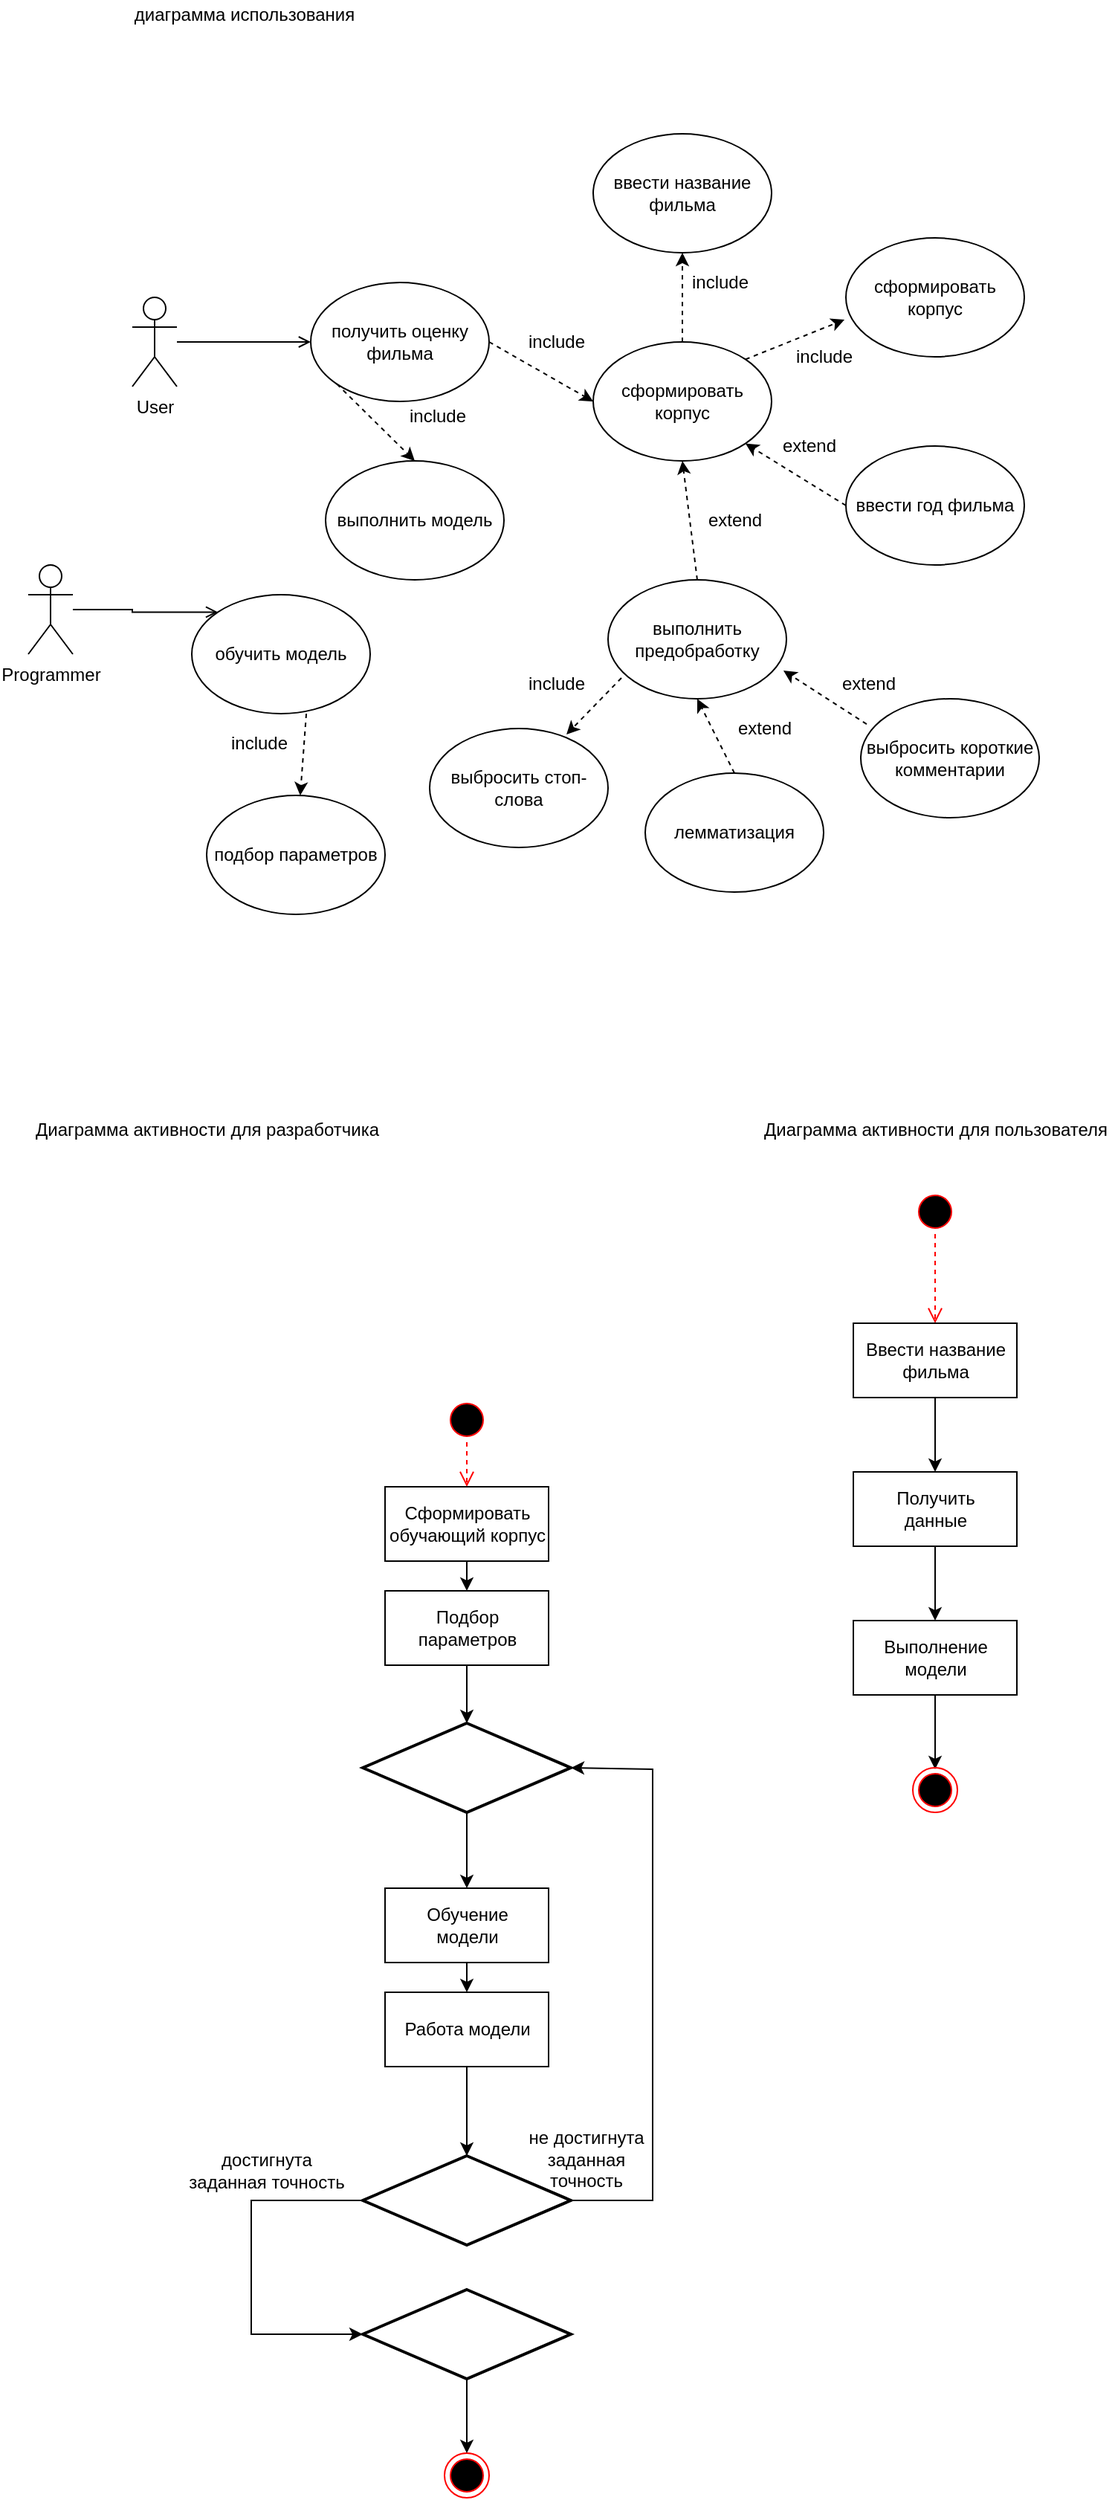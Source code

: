 <mxfile version="17.1.3" type="device"><diagram id="FkChckCO0USJbqfX6CiO" name="Page-1"><mxGraphModel dx="1038" dy="1733" grid="1" gridSize="10" guides="1" tooltips="1" connect="1" arrows="1" fold="1" page="1" pageScale="1" pageWidth="827" pageHeight="1169" math="0" shadow="0"><root><mxCell id="0"/><mxCell id="1" parent="0"/><mxCell id="FRULMuHBaLMT3OfjjqQw-6" style="edgeStyle=orthogonalEdgeStyle;rounded=0;orthogonalLoop=1;jettySize=auto;html=1;entryX=0;entryY=0.5;entryDx=0;entryDy=0;endArrow=open;endFill=0;" parent="1" source="FRULMuHBaLMT3OfjjqQw-1" target="FRULMuHBaLMT3OfjjqQw-4" edge="1"><mxGeometry relative="1" as="geometry"/></mxCell><mxCell id="FRULMuHBaLMT3OfjjqQw-1" value="User" style="shape=umlActor;verticalLabelPosition=bottom;verticalAlign=top;html=1;outlineConnect=0;" parent="1" vertex="1"><mxGeometry x="90" y="150" width="30" height="60" as="geometry"/></mxCell><mxCell id="FRULMuHBaLMT3OfjjqQw-4" value="&lt;div&gt;получить оценку&lt;/div&gt;&lt;div&gt;фильма&lt;br&gt;&lt;/div&gt;" style="ellipse;whiteSpace=wrap;html=1;" parent="1" vertex="1"><mxGeometry x="210" y="140" width="120" height="80" as="geometry"/></mxCell><mxCell id="FRULMuHBaLMT3OfjjqQw-5" value="диаграмма использования" style="text;html=1;align=center;verticalAlign=middle;resizable=0;points=[];autosize=1;strokeColor=none;fillColor=none;" parent="1" vertex="1"><mxGeometry x="85" y="-50" width="160" height="20" as="geometry"/></mxCell><mxCell id="FRULMuHBaLMT3OfjjqQw-7" value="сформировать корпус" style="ellipse;whiteSpace=wrap;html=1;" parent="1" vertex="1"><mxGeometry x="400" y="180" width="120" height="80" as="geometry"/></mxCell><mxCell id="FRULMuHBaLMT3OfjjqQw-8" value="" style="endArrow=classic;html=1;rounded=0;exitX=1;exitY=0.5;exitDx=0;exitDy=0;entryX=0;entryY=0.5;entryDx=0;entryDy=0;dashed=1;" parent="1" source="FRULMuHBaLMT3OfjjqQw-4" target="FRULMuHBaLMT3OfjjqQw-7" edge="1"><mxGeometry width="50" height="50" relative="1" as="geometry"><mxPoint x="390" y="320" as="sourcePoint"/><mxPoint x="440" y="270" as="targetPoint"/></mxGeometry></mxCell><mxCell id="FRULMuHBaLMT3OfjjqQw-9" value="include" style="text;html=1;align=center;verticalAlign=middle;resizable=0;points=[];autosize=1;strokeColor=none;fillColor=none;" parent="1" vertex="1"><mxGeometry x="350" y="170" width="50" height="20" as="geometry"/></mxCell><mxCell id="FRULMuHBaLMT3OfjjqQw-10" value="сформировать корпус" style="ellipse;whiteSpace=wrap;html=1;" parent="1" vertex="1"><mxGeometry x="570" y="110" width="120" height="80" as="geometry"/></mxCell><mxCell id="FRULMuHBaLMT3OfjjqQw-11" value="ввести название фильма" style="ellipse;whiteSpace=wrap;html=1;" parent="1" vertex="1"><mxGeometry x="400" y="40" width="120" height="80" as="geometry"/></mxCell><mxCell id="FRULMuHBaLMT3OfjjqQw-12" value="ввести год фильма" style="ellipse;whiteSpace=wrap;html=1;" parent="1" vertex="1"><mxGeometry x="570" y="250" width="120" height="80" as="geometry"/></mxCell><mxCell id="FRULMuHBaLMT3OfjjqQw-15" value="" style="endArrow=classic;html=1;rounded=0;exitX=0.5;exitY=0;exitDx=0;exitDy=0;entryX=0.5;entryY=1;entryDx=0;entryDy=0;dashed=1;" parent="1" source="FRULMuHBaLMT3OfjjqQw-7" target="FRULMuHBaLMT3OfjjqQw-11" edge="1"><mxGeometry width="50" height="50" relative="1" as="geometry"><mxPoint x="350" y="200" as="sourcePoint"/><mxPoint x="420" y="240" as="targetPoint"/></mxGeometry></mxCell><mxCell id="FRULMuHBaLMT3OfjjqQw-16" value="" style="endArrow=classic;html=1;rounded=0;exitX=1;exitY=0;exitDx=0;exitDy=0;entryX=-0.008;entryY=0.688;entryDx=0;entryDy=0;dashed=1;entryPerimeter=0;" parent="1" source="FRULMuHBaLMT3OfjjqQw-7" target="FRULMuHBaLMT3OfjjqQw-10" edge="1"><mxGeometry width="50" height="50" relative="1" as="geometry"><mxPoint x="360" y="210" as="sourcePoint"/><mxPoint x="430" y="250" as="targetPoint"/></mxGeometry></mxCell><mxCell id="FRULMuHBaLMT3OfjjqQw-17" value="" style="endArrow=classic;html=1;rounded=0;exitX=0;exitY=0.5;exitDx=0;exitDy=0;entryX=1;entryY=1;entryDx=0;entryDy=0;dashed=1;" parent="1" source="FRULMuHBaLMT3OfjjqQw-12" target="FRULMuHBaLMT3OfjjqQw-7" edge="1"><mxGeometry width="50" height="50" relative="1" as="geometry"><mxPoint x="370" y="220" as="sourcePoint"/><mxPoint x="440" y="260" as="targetPoint"/></mxGeometry></mxCell><mxCell id="FRULMuHBaLMT3OfjjqQw-18" value="include" style="text;html=1;align=center;verticalAlign=middle;resizable=0;points=[];autosize=1;strokeColor=none;fillColor=none;" parent="1" vertex="1"><mxGeometry x="460" y="130" width="50" height="20" as="geometry"/></mxCell><mxCell id="FRULMuHBaLMT3OfjjqQw-19" value="include" style="text;html=1;align=center;verticalAlign=middle;resizable=0;points=[];autosize=1;strokeColor=none;fillColor=none;" parent="1" vertex="1"><mxGeometry x="530" y="180" width="50" height="20" as="geometry"/></mxCell><mxCell id="FRULMuHBaLMT3OfjjqQw-20" value="extend" style="text;html=1;align=center;verticalAlign=middle;resizable=0;points=[];autosize=1;strokeColor=none;fillColor=none;" parent="1" vertex="1"><mxGeometry x="520" y="240" width="50" height="20" as="geometry"/></mxCell><mxCell id="FRULMuHBaLMT3OfjjqQw-22" value="выполнить модель" style="ellipse;whiteSpace=wrap;html=1;" parent="1" vertex="1"><mxGeometry x="220" y="260" width="120" height="80" as="geometry"/></mxCell><mxCell id="FRULMuHBaLMT3OfjjqQw-23" value="" style="endArrow=classic;html=1;rounded=0;exitX=0;exitY=1;exitDx=0;exitDy=0;entryX=0.5;entryY=0;entryDx=0;entryDy=0;dashed=1;" parent="1" source="FRULMuHBaLMT3OfjjqQw-4" target="FRULMuHBaLMT3OfjjqQw-22" edge="1"><mxGeometry width="50" height="50" relative="1" as="geometry"><mxPoint x="280" y="230" as="sourcePoint"/><mxPoint x="280" y="270" as="targetPoint"/></mxGeometry></mxCell><mxCell id="FRULMuHBaLMT3OfjjqQw-24" value="include" style="text;html=1;align=center;verticalAlign=middle;resizable=0;points=[];autosize=1;strokeColor=none;fillColor=none;" parent="1" vertex="1"><mxGeometry x="270" y="220" width="50" height="20" as="geometry"/></mxCell><mxCell id="FRULMuHBaLMT3OfjjqQw-25" value="выполнить предобработку" style="ellipse;whiteSpace=wrap;html=1;" parent="1" vertex="1"><mxGeometry x="410" y="340" width="120" height="80" as="geometry"/></mxCell><mxCell id="FRULMuHBaLMT3OfjjqQw-26" value="" style="endArrow=classic;html=1;rounded=0;exitX=0.5;exitY=0;exitDx=0;exitDy=0;entryX=0.5;entryY=1;entryDx=0;entryDy=0;dashed=1;" parent="1" source="FRULMuHBaLMT3OfjjqQw-25" target="FRULMuHBaLMT3OfjjqQw-7" edge="1"><mxGeometry width="50" height="50" relative="1" as="geometry"><mxPoint x="580" y="300" as="sourcePoint"/><mxPoint x="512.426" y="258.284" as="targetPoint"/></mxGeometry></mxCell><mxCell id="FRULMuHBaLMT3OfjjqQw-27" value="extend" style="text;html=1;align=center;verticalAlign=middle;resizable=0;points=[];autosize=1;strokeColor=none;fillColor=none;" parent="1" vertex="1"><mxGeometry x="470" y="290" width="50" height="20" as="geometry"/></mxCell><mxCell id="FRULMuHBaLMT3OfjjqQw-28" value="выбросить стоп-слова" style="ellipse;whiteSpace=wrap;html=1;" parent="1" vertex="1"><mxGeometry x="290" y="440" width="120" height="80" as="geometry"/></mxCell><mxCell id="FRULMuHBaLMT3OfjjqQw-29" value="лемматизация" style="ellipse;whiteSpace=wrap;html=1;" parent="1" vertex="1"><mxGeometry x="435" y="470" width="120" height="80" as="geometry"/></mxCell><mxCell id="FRULMuHBaLMT3OfjjqQw-30" value="выбросить короткие комментарии" style="ellipse;whiteSpace=wrap;html=1;" parent="1" vertex="1"><mxGeometry x="580" y="420" width="120" height="80" as="geometry"/></mxCell><mxCell id="FRULMuHBaLMT3OfjjqQw-31" value="" style="endArrow=classic;html=1;rounded=0;exitX=0.075;exitY=0.825;exitDx=0;exitDy=0;entryX=0.767;entryY=0.05;entryDx=0;entryDy=0;dashed=1;entryPerimeter=0;exitPerimeter=0;" parent="1" source="FRULMuHBaLMT3OfjjqQw-25" target="FRULMuHBaLMT3OfjjqQw-28" edge="1"><mxGeometry width="50" height="50" relative="1" as="geometry"><mxPoint x="480" y="350" as="sourcePoint"/><mxPoint x="470" y="270" as="targetPoint"/></mxGeometry></mxCell><mxCell id="FRULMuHBaLMT3OfjjqQw-32" value="" style="endArrow=classic;html=1;rounded=0;exitX=0.5;exitY=0;exitDx=0;exitDy=0;entryX=0.5;entryY=1;entryDx=0;entryDy=0;dashed=1;" parent="1" source="FRULMuHBaLMT3OfjjqQw-29" target="FRULMuHBaLMT3OfjjqQw-25" edge="1"><mxGeometry width="50" height="50" relative="1" as="geometry"><mxPoint x="490" y="360" as="sourcePoint"/><mxPoint x="480" y="280" as="targetPoint"/></mxGeometry></mxCell><mxCell id="FRULMuHBaLMT3OfjjqQw-33" value="" style="endArrow=classic;html=1;rounded=0;exitX=0.033;exitY=0.213;exitDx=0;exitDy=0;entryX=0.983;entryY=0.763;entryDx=0;entryDy=0;dashed=1;entryPerimeter=0;exitPerimeter=0;" parent="1" source="FRULMuHBaLMT3OfjjqQw-30" target="FRULMuHBaLMT3OfjjqQw-25" edge="1"><mxGeometry width="50" height="50" relative="1" as="geometry"><mxPoint x="500" y="370" as="sourcePoint"/><mxPoint x="490" y="290" as="targetPoint"/></mxGeometry></mxCell><mxCell id="FRULMuHBaLMT3OfjjqQw-34" value="include" style="text;html=1;align=center;verticalAlign=middle;resizable=0;points=[];autosize=1;strokeColor=none;fillColor=none;" parent="1" vertex="1"><mxGeometry x="350" y="400" width="50" height="20" as="geometry"/></mxCell><mxCell id="FRULMuHBaLMT3OfjjqQw-35" value="extend" style="text;html=1;align=center;verticalAlign=middle;resizable=0;points=[];autosize=1;strokeColor=none;fillColor=none;" parent="1" vertex="1"><mxGeometry x="490" y="430" width="50" height="20" as="geometry"/></mxCell><mxCell id="FRULMuHBaLMT3OfjjqQw-36" value="extend" style="text;html=1;align=center;verticalAlign=middle;resizable=0;points=[];autosize=1;strokeColor=none;fillColor=none;" parent="1" vertex="1"><mxGeometry x="560" y="400" width="50" height="20" as="geometry"/></mxCell><mxCell id="FRULMuHBaLMT3OfjjqQw-37" value="Диаграмма активности для разработчика" style="text;html=1;align=center;verticalAlign=middle;resizable=0;points=[];autosize=1;strokeColor=none;fillColor=none;" parent="1" vertex="1"><mxGeometry x="20" y="700" width="240" height="20" as="geometry"/></mxCell><mxCell id="FRULMuHBaLMT3OfjjqQw-38" value="Programmer" style="shape=umlActor;verticalLabelPosition=bottom;verticalAlign=top;html=1;outlineConnect=0;" parent="1" vertex="1"><mxGeometry x="20" y="330" width="30" height="60" as="geometry"/></mxCell><mxCell id="FRULMuHBaLMT3OfjjqQw-39" value="обучить модель" style="ellipse;whiteSpace=wrap;html=1;" parent="1" vertex="1"><mxGeometry x="130" y="350" width="120" height="80" as="geometry"/></mxCell><mxCell id="FRULMuHBaLMT3OfjjqQw-40" style="edgeStyle=orthogonalEdgeStyle;rounded=0;orthogonalLoop=1;jettySize=auto;html=1;endArrow=open;endFill=0;entryX=0;entryY=0;entryDx=0;entryDy=0;" parent="1" source="FRULMuHBaLMT3OfjjqQw-38" target="FRULMuHBaLMT3OfjjqQw-39" edge="1"><mxGeometry relative="1" as="geometry"><mxPoint x="130" y="190" as="sourcePoint"/><mxPoint x="150" y="370" as="targetPoint"/></mxGeometry></mxCell><mxCell id="FRULMuHBaLMT3OfjjqQw-41" value="" style="endArrow=classic;html=1;rounded=0;exitX=0.642;exitY=1;exitDx=0;exitDy=0;dashed=1;exitPerimeter=0;" parent="1" source="FRULMuHBaLMT3OfjjqQw-39" target="FRULMuHBaLMT3OfjjqQw-42" edge="1"><mxGeometry width="50" height="50" relative="1" as="geometry"><mxPoint x="280" y="230" as="sourcePoint"/><mxPoint x="280" y="280" as="targetPoint"/></mxGeometry></mxCell><mxCell id="FRULMuHBaLMT3OfjjqQw-42" value="подбор параметров" style="ellipse;whiteSpace=wrap;html=1;" parent="1" vertex="1"><mxGeometry x="140" y="485" width="120" height="80" as="geometry"/></mxCell><mxCell id="FRULMuHBaLMT3OfjjqQw-43" value="include" style="text;html=1;align=center;verticalAlign=middle;resizable=0;points=[];autosize=1;strokeColor=none;fillColor=none;" parent="1" vertex="1"><mxGeometry x="150" y="440" width="50" height="20" as="geometry"/></mxCell><mxCell id="FRULMuHBaLMT3OfjjqQw-47" value="" style="ellipse;html=1;shape=startState;fillColor=#000000;strokeColor=#ff0000;" parent="1" vertex="1"><mxGeometry x="300" y="890" width="30" height="30" as="geometry"/></mxCell><mxCell id="FRULMuHBaLMT3OfjjqQw-48" value="" style="edgeStyle=orthogonalEdgeStyle;html=1;verticalAlign=bottom;endArrow=open;endSize=8;strokeColor=#ff0000;rounded=0;dashed=1;entryX=0.5;entryY=0;entryDx=0;entryDy=0;" parent="1" source="FRULMuHBaLMT3OfjjqQw-47" target="FRULMuHBaLMT3OfjjqQw-49" edge="1"><mxGeometry relative="1" as="geometry"><mxPoint x="315" y="920" as="targetPoint"/></mxGeometry></mxCell><mxCell id="FRULMuHBaLMT3OfjjqQw-49" value="&lt;div&gt;Сформировать&lt;/div&gt;&lt;div&gt;обучающий корпус&lt;br&gt;&lt;/div&gt;" style="html=1;" parent="1" vertex="1"><mxGeometry x="260" y="950" width="110" height="50" as="geometry"/></mxCell><mxCell id="FRULMuHBaLMT3OfjjqQw-50" value="&lt;div&gt;Подбор &lt;br&gt;&lt;/div&gt;&lt;div&gt;параметров&lt;/div&gt;" style="html=1;" parent="1" vertex="1"><mxGeometry x="260" y="1020" width="110" height="50" as="geometry"/></mxCell><mxCell id="FRULMuHBaLMT3OfjjqQw-52" value="" style="endArrow=classic;html=1;rounded=0;exitX=0.5;exitY=1;exitDx=0;exitDy=0;entryX=0.5;entryY=0;entryDx=0;entryDy=0;" parent="1" source="FRULMuHBaLMT3OfjjqQw-49" target="FRULMuHBaLMT3OfjjqQw-50" edge="1"><mxGeometry width="50" height="50" relative="1" as="geometry"><mxPoint x="480" y="1050" as="sourcePoint"/><mxPoint x="530" y="1000" as="targetPoint"/></mxGeometry></mxCell><mxCell id="FRULMuHBaLMT3OfjjqQw-53" value="&lt;div&gt;Обучение&lt;/div&gt;&lt;div&gt;модели&lt;br&gt;&lt;/div&gt;" style="html=1;" parent="1" vertex="1"><mxGeometry x="260" y="1220" width="110" height="50" as="geometry"/></mxCell><mxCell id="FRULMuHBaLMT3OfjjqQw-54" value="" style="endArrow=classic;html=1;rounded=0;exitX=0.5;exitY=1;exitDx=0;exitDy=0;entryX=0.5;entryY=0;entryDx=0;entryDy=0;entryPerimeter=0;" parent="1" source="FRULMuHBaLMT3OfjjqQw-50" target="FRULMuHBaLMT3OfjjqQw-84" edge="1"><mxGeometry width="50" height="50" relative="1" as="geometry"><mxPoint x="325" y="900" as="sourcePoint"/><mxPoint x="325" y="950" as="targetPoint"/></mxGeometry></mxCell><mxCell id="FRULMuHBaLMT3OfjjqQw-55" value="Работа модели" style="html=1;" parent="1" vertex="1"><mxGeometry x="260" y="1290" width="110" height="50" as="geometry"/></mxCell><mxCell id="FRULMuHBaLMT3OfjjqQw-56" value="" style="endArrow=classic;html=1;rounded=0;exitX=0.5;exitY=1;exitDx=0;exitDy=0;entryX=0.5;entryY=0;entryDx=0;entryDy=0;" parent="1" source="FRULMuHBaLMT3OfjjqQw-53" target="FRULMuHBaLMT3OfjjqQw-55" edge="1"><mxGeometry width="50" height="50" relative="1" as="geometry"><mxPoint x="325" y="1150" as="sourcePoint"/><mxPoint x="325" y="1200" as="targetPoint"/></mxGeometry></mxCell><mxCell id="FRULMuHBaLMT3OfjjqQw-57" value="" style="strokeWidth=2;html=1;shape=mxgraph.flowchart.decision;whiteSpace=wrap;" parent="1" vertex="1"><mxGeometry x="245" y="1400" width="140" height="60" as="geometry"/></mxCell><mxCell id="FRULMuHBaLMT3OfjjqQw-58" value="" style="endArrow=classic;html=1;rounded=0;exitX=1;exitY=0.5;exitDx=0;exitDy=0;entryX=1;entryY=0.5;entryDx=0;entryDy=0;exitPerimeter=0;entryPerimeter=0;" parent="1" source="FRULMuHBaLMT3OfjjqQw-57" target="FRULMuHBaLMT3OfjjqQw-84" edge="1"><mxGeometry width="50" height="50" relative="1" as="geometry"><mxPoint x="335" y="1010" as="sourcePoint"/><mxPoint x="335" y="1060" as="targetPoint"/><Array as="points"><mxPoint x="440" y="1430"/><mxPoint x="440" y="1280"/><mxPoint x="440" y="1170"/><mxPoint x="440" y="1140"/></Array></mxGeometry></mxCell><mxCell id="FRULMuHBaLMT3OfjjqQw-60" value="&lt;div&gt;достигнута &lt;br&gt;&lt;/div&gt;&lt;div&gt;заданная точность&lt;br&gt;&lt;/div&gt;" style="text;html=1;align=center;verticalAlign=middle;resizable=0;points=[];autosize=1;strokeColor=none;fillColor=none;" parent="1" vertex="1"><mxGeometry x="120" y="1395" width="120" height="30" as="geometry"/></mxCell><mxCell id="FRULMuHBaLMT3OfjjqQw-61" value="&lt;div&gt;&lt;br&gt;&lt;/div&gt;&lt;div&gt;не достигнута &lt;br&gt;&lt;/div&gt;&lt;div&gt;заданная &lt;br&gt;&lt;/div&gt;&lt;div&gt;точность&lt;br&gt;&lt;/div&gt;" style="text;html=1;align=center;verticalAlign=middle;resizable=0;points=[];autosize=1;strokeColor=none;fillColor=none;" parent="1" vertex="1"><mxGeometry x="350" y="1365" width="90" height="60" as="geometry"/></mxCell><mxCell id="FRULMuHBaLMT3OfjjqQw-62" value="" style="strokeWidth=2;html=1;shape=mxgraph.flowchart.decision;whiteSpace=wrap;" parent="1" vertex="1"><mxGeometry x="245" y="1490" width="140" height="60" as="geometry"/></mxCell><mxCell id="FRULMuHBaLMT3OfjjqQw-63" value="" style="endArrow=classic;html=1;rounded=0;exitX=0.5;exitY=1;exitDx=0;exitDy=0;entryX=0.5;entryY=0;entryDx=0;entryDy=0;entryPerimeter=0;" parent="1" source="FRULMuHBaLMT3OfjjqQw-55" target="FRULMuHBaLMT3OfjjqQw-57" edge="1"><mxGeometry width="50" height="50" relative="1" as="geometry"><mxPoint x="325" y="1250" as="sourcePoint"/><mxPoint x="325" y="1300" as="targetPoint"/></mxGeometry></mxCell><mxCell id="FRULMuHBaLMT3OfjjqQw-64" value="" style="endArrow=classic;html=1;rounded=0;exitX=0;exitY=0.5;exitDx=0;exitDy=0;entryX=0;entryY=0.5;entryDx=0;entryDy=0;entryPerimeter=0;exitPerimeter=0;" parent="1" source="FRULMuHBaLMT3OfjjqQw-57" target="FRULMuHBaLMT3OfjjqQw-62" edge="1"><mxGeometry width="50" height="50" relative="1" as="geometry"><mxPoint x="335" y="1260" as="sourcePoint"/><mxPoint x="335" y="1310" as="targetPoint"/><Array as="points"><mxPoint x="170" y="1430"/><mxPoint x="170" y="1520"/></Array></mxGeometry></mxCell><mxCell id="FRULMuHBaLMT3OfjjqQw-65" value="" style="ellipse;html=1;shape=endState;fillColor=#000000;strokeColor=#ff0000;" parent="1" vertex="1"><mxGeometry x="300" y="1600" width="30" height="30" as="geometry"/></mxCell><mxCell id="FRULMuHBaLMT3OfjjqQw-66" value="" style="endArrow=classic;html=1;rounded=0;exitX=0.5;exitY=1;exitDx=0;exitDy=0;entryX=0.5;entryY=0;entryDx=0;entryDy=0;exitPerimeter=0;" parent="1" source="FRULMuHBaLMT3OfjjqQw-62" target="FRULMuHBaLMT3OfjjqQw-65" edge="1"><mxGeometry width="50" height="50" relative="1" as="geometry"><mxPoint x="345" y="1270" as="sourcePoint"/><mxPoint x="345" y="1320" as="targetPoint"/></mxGeometry></mxCell><mxCell id="FRULMuHBaLMT3OfjjqQw-67" value="Диаграмма активности для пользователя" style="text;html=1;align=center;verticalAlign=middle;resizable=0;points=[];autosize=1;strokeColor=none;fillColor=none;" parent="1" vertex="1"><mxGeometry x="510" y="700" width="240" height="20" as="geometry"/></mxCell><mxCell id="FRULMuHBaLMT3OfjjqQw-68" value="" style="edgeStyle=orthogonalEdgeStyle;html=1;verticalAlign=bottom;endArrow=open;endSize=8;strokeColor=#ff0000;rounded=0;dashed=1;" parent="1" edge="1"><mxGeometry relative="1" as="geometry"><mxPoint x="630" y="840" as="targetPoint"/><mxPoint x="630" y="780" as="sourcePoint"/></mxGeometry></mxCell><mxCell id="FRULMuHBaLMT3OfjjqQw-69" value="&lt;div&gt;Ввести название&lt;/div&gt;&lt;div&gt;фильма&lt;br&gt;&lt;/div&gt;" style="html=1;" parent="1" vertex="1"><mxGeometry x="575" y="840" width="110" height="50" as="geometry"/></mxCell><mxCell id="FRULMuHBaLMT3OfjjqQw-70" value="&lt;div&gt;Получить &lt;br&gt;&lt;/div&gt;&lt;div&gt;данные&lt;br&gt;&lt;/div&gt;" style="html=1;" parent="1" vertex="1"><mxGeometry x="575" y="940" width="110" height="50" as="geometry"/></mxCell><mxCell id="FRULMuHBaLMT3OfjjqQw-71" value="" style="endArrow=classic;html=1;rounded=0;exitX=0.5;exitY=1;exitDx=0;exitDy=0;entryX=0.5;entryY=0;entryDx=0;entryDy=0;" parent="1" source="FRULMuHBaLMT3OfjjqQw-69" target="FRULMuHBaLMT3OfjjqQw-70" edge="1"><mxGeometry width="50" height="50" relative="1" as="geometry"><mxPoint x="795" y="970" as="sourcePoint"/><mxPoint x="845" y="920" as="targetPoint"/></mxGeometry></mxCell><mxCell id="FRULMuHBaLMT3OfjjqQw-72" value="&lt;div&gt;Выполнение &lt;br&gt;&lt;/div&gt;&lt;div&gt;модели&lt;br&gt;&lt;/div&gt;" style="html=1;" parent="1" vertex="1"><mxGeometry x="575" y="1040" width="110" height="50" as="geometry"/></mxCell><mxCell id="FRULMuHBaLMT3OfjjqQw-73" value="" style="endArrow=classic;html=1;rounded=0;exitX=0.5;exitY=1;exitDx=0;exitDy=0;entryX=0.5;entryY=0;entryDx=0;entryDy=0;" parent="1" source="FRULMuHBaLMT3OfjjqQw-70" target="FRULMuHBaLMT3OfjjqQw-72" edge="1"><mxGeometry width="50" height="50" relative="1" as="geometry"><mxPoint x="640" y="900" as="sourcePoint"/><mxPoint x="640" y="950" as="targetPoint"/></mxGeometry></mxCell><mxCell id="FRULMuHBaLMT3OfjjqQw-75" value="" style="endArrow=classic;html=1;rounded=0;exitX=0.5;exitY=1;exitDx=0;exitDy=0;entryX=0.5;entryY=0;entryDx=0;entryDy=0;" parent="1" source="FRULMuHBaLMT3OfjjqQw-72" edge="1"><mxGeometry width="50" height="50" relative="1" as="geometry"><mxPoint x="640" y="1000" as="sourcePoint"/><mxPoint x="630" y="1140" as="targetPoint"/></mxGeometry></mxCell><mxCell id="FRULMuHBaLMT3OfjjqQw-81" value="" style="ellipse;html=1;shape=endState;fillColor=#000000;strokeColor=#ff0000;" parent="1" vertex="1"><mxGeometry x="615" y="1139" width="30" height="30" as="geometry"/></mxCell><mxCell id="FRULMuHBaLMT3OfjjqQw-83" value="" style="ellipse;html=1;shape=startState;fillColor=#000000;strokeColor=#ff0000;" parent="1" vertex="1"><mxGeometry x="615" y="750" width="30" height="30" as="geometry"/></mxCell><mxCell id="FRULMuHBaLMT3OfjjqQw-84" value="" style="strokeWidth=2;html=1;shape=mxgraph.flowchart.decision;whiteSpace=wrap;" parent="1" vertex="1"><mxGeometry x="245" y="1109" width="140" height="60" as="geometry"/></mxCell><mxCell id="FRULMuHBaLMT3OfjjqQw-85" value="" style="endArrow=classic;html=1;rounded=0;exitX=0.5;exitY=1;exitDx=0;exitDy=0;entryX=0.5;entryY=0;entryDx=0;entryDy=0;exitPerimeter=0;" parent="1" source="FRULMuHBaLMT3OfjjqQw-84" target="FRULMuHBaLMT3OfjjqQw-53" edge="1"><mxGeometry width="50" height="50" relative="1" as="geometry"><mxPoint x="325" y="1000" as="sourcePoint"/><mxPoint x="330" y="1119" as="targetPoint"/></mxGeometry></mxCell></root></mxGraphModel></diagram></mxfile>